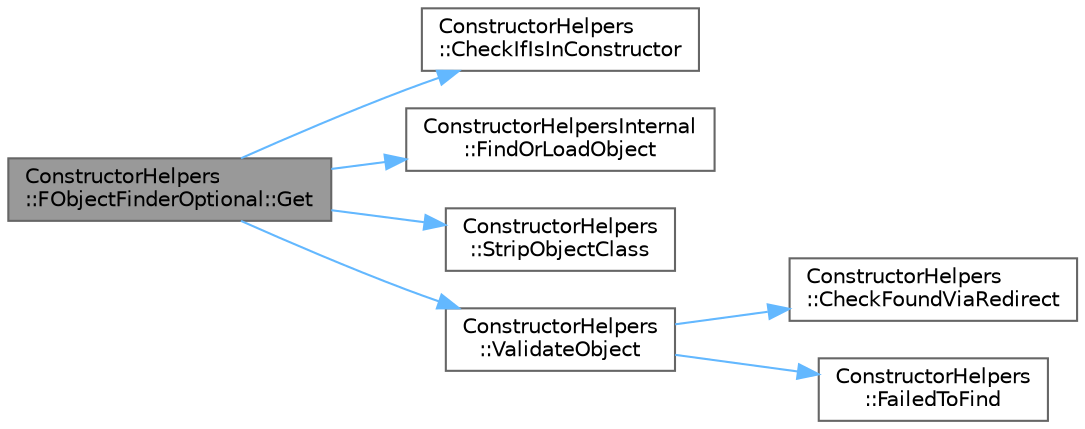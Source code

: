 digraph "ConstructorHelpers::FObjectFinderOptional::Get"
{
 // INTERACTIVE_SVG=YES
 // LATEX_PDF_SIZE
  bgcolor="transparent";
  edge [fontname=Helvetica,fontsize=10,labelfontname=Helvetica,labelfontsize=10];
  node [fontname=Helvetica,fontsize=10,shape=box,height=0.2,width=0.4];
  rankdir="LR";
  Node1 [id="Node000001",label="ConstructorHelpers\l::FObjectFinderOptional::Get",height=0.2,width=0.4,color="gray40", fillcolor="grey60", style="filled", fontcolor="black",tooltip=" "];
  Node1 -> Node2 [id="edge1_Node000001_Node000002",color="steelblue1",style="solid",tooltip=" "];
  Node2 [id="Node000002",label="ConstructorHelpers\l::CheckIfIsInConstructor",height=0.2,width=0.4,color="grey40", fillcolor="white", style="filled",URL="$d3/d94/structConstructorHelpers.html#a87563ff09866745a1be3c63dcfae19d8",tooltip=" "];
  Node1 -> Node3 [id="edge2_Node000001_Node000003",color="steelblue1",style="solid",tooltip=" "];
  Node3 [id="Node000003",label="ConstructorHelpersInternal\l::FindOrLoadObject",height=0.2,width=0.4,color="grey40", fillcolor="white", style="filled",URL="$d8/d68/namespaceConstructorHelpersInternal.html#a33a3f30710ef1362d4e03e7562162ec8",tooltip=" "];
  Node1 -> Node4 [id="edge3_Node000001_Node000004",color="steelblue1",style="solid",tooltip=" "];
  Node4 [id="Node000004",label="ConstructorHelpers\l::StripObjectClass",height=0.2,width=0.4,color="grey40", fillcolor="white", style="filled",URL="$d3/d94/structConstructorHelpers.html#a2ed83c932631efc38fc620df49f967cc",tooltip="If there is an object class, strips it off."];
  Node1 -> Node5 [id="edge4_Node000001_Node000005",color="steelblue1",style="solid",tooltip=" "];
  Node5 [id="Node000005",label="ConstructorHelpers\l::ValidateObject",height=0.2,width=0.4,color="grey40", fillcolor="white", style="filled",URL="$d3/d94/structConstructorHelpers.html#a6270b59f6520de180ec2c60361f45eec",tooltip=" "];
  Node5 -> Node6 [id="edge5_Node000005_Node000006",color="steelblue1",style="solid",tooltip=" "];
  Node6 [id="Node000006",label="ConstructorHelpers\l::CheckFoundViaRedirect",height=0.2,width=0.4,color="grey40", fillcolor="white", style="filled",URL="$d3/d94/structConstructorHelpers.html#a96b7bb357dbf40c402dd26d9a998bfd1",tooltip=" "];
  Node5 -> Node7 [id="edge6_Node000005_Node000007",color="steelblue1",style="solid",tooltip=" "];
  Node7 [id="Node000007",label="ConstructorHelpers\l::FailedToFind",height=0.2,width=0.4,color="grey40", fillcolor="white", style="filled",URL="$d3/d94/structConstructorHelpers.html#a6b051f0a591a12c331e821030ee88faa",tooltip=" "];
}
